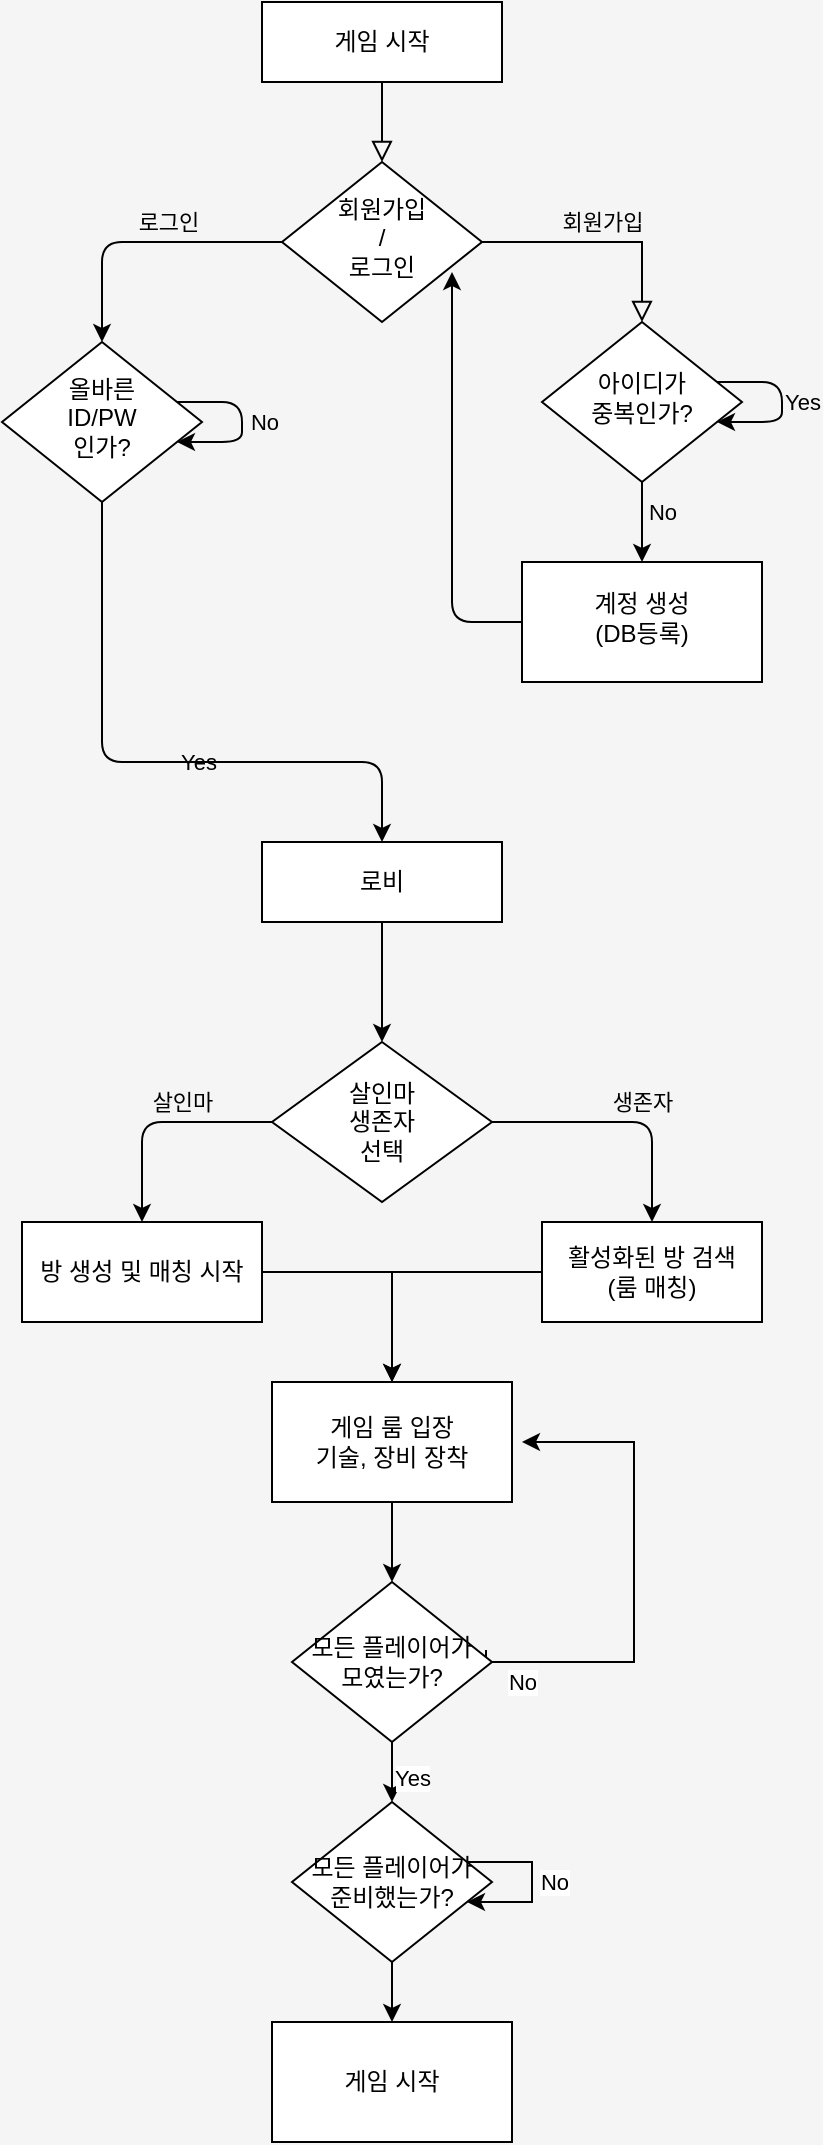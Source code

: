 <mxfile version="24.4.0" type="github">
  <diagram id="C5RBs43oDa-KdzZeNtuy" name="Page-1">
    <mxGraphModel dx="1030" dy="770" grid="1" gridSize="10" guides="1" tooltips="1" connect="1" arrows="1" fold="1" page="1" pageScale="1" pageWidth="827" pageHeight="1169" background="#F5F5F5" math="0" shadow="0">
      <root>
        <mxCell id="WIyWlLk6GJQsqaUBKTNV-0" />
        <mxCell id="WIyWlLk6GJQsqaUBKTNV-1" parent="WIyWlLk6GJQsqaUBKTNV-0" />
        <mxCell id="WIyWlLk6GJQsqaUBKTNV-2" value="" style="rounded=0;html=1;jettySize=auto;orthogonalLoop=1;fontSize=11;endArrow=block;endFill=0;endSize=8;strokeWidth=1;shadow=0;labelBackgroundColor=none;edgeStyle=orthogonalEdgeStyle;fontColor=default;entryX=0.5;entryY=0;entryDx=0;entryDy=0;" parent="WIyWlLk6GJQsqaUBKTNV-1" source="WIyWlLk6GJQsqaUBKTNV-3" target="WIyWlLk6GJQsqaUBKTNV-6" edge="1">
          <mxGeometry relative="1" as="geometry">
            <mxPoint x="220" y="160" as="targetPoint" />
          </mxGeometry>
        </mxCell>
        <mxCell id="WIyWlLk6GJQsqaUBKTNV-3" value="게임 시작" style="rounded=0;whiteSpace=wrap;html=1;fontSize=12;glass=0;strokeWidth=1;shadow=0;labelBackgroundColor=none;" parent="WIyWlLk6GJQsqaUBKTNV-1" vertex="1">
          <mxGeometry x="160" y="80" width="120" height="40" as="geometry" />
        </mxCell>
        <mxCell id="WIyWlLk6GJQsqaUBKTNV-5" value="회원가입" style="edgeStyle=orthogonalEdgeStyle;rounded=0;html=1;jettySize=auto;orthogonalLoop=1;fontSize=11;endArrow=block;endFill=0;endSize=8;strokeWidth=1;shadow=0;labelBackgroundColor=none;fontColor=default;entryX=0.5;entryY=0;entryDx=0;entryDy=0;" parent="WIyWlLk6GJQsqaUBKTNV-1" source="WIyWlLk6GJQsqaUBKTNV-6" target="FNYoQEOrKKPgcS_ufRn_-4" edge="1">
          <mxGeometry y="10" relative="1" as="geometry">
            <mxPoint as="offset" />
            <mxPoint x="354" y="255" as="targetPoint" />
          </mxGeometry>
        </mxCell>
        <mxCell id="FNYoQEOrKKPgcS_ufRn_-2" style="edgeStyle=orthogonalEdgeStyle;orthogonalLoop=1;jettySize=auto;html=1;labelBackgroundColor=none;fontColor=default;" edge="1" parent="WIyWlLk6GJQsqaUBKTNV-1" source="WIyWlLk6GJQsqaUBKTNV-6" target="FNYoQEOrKKPgcS_ufRn_-13">
          <mxGeometry relative="1" as="geometry">
            <mxPoint x="80" y="255" as="targetPoint" />
          </mxGeometry>
        </mxCell>
        <mxCell id="FNYoQEOrKKPgcS_ufRn_-3" value="로그인" style="edgeLabel;html=1;align=center;verticalAlign=middle;resizable=0;points=[];labelBackgroundColor=none;" vertex="1" connectable="0" parent="FNYoQEOrKKPgcS_ufRn_-2">
          <mxGeometry x="-0.186" y="-2" relative="1" as="geometry">
            <mxPoint y="-8" as="offset" />
          </mxGeometry>
        </mxCell>
        <mxCell id="WIyWlLk6GJQsqaUBKTNV-6" value="회원가입&lt;div&gt;/&lt;/div&gt;&lt;div&gt;로그인&lt;/div&gt;" style="rhombus;whiteSpace=wrap;html=1;shadow=0;fontFamily=Helvetica;fontSize=12;align=center;strokeWidth=1;spacing=6;spacingTop=-4;labelBackgroundColor=none;rounded=0;" parent="WIyWlLk6GJQsqaUBKTNV-1" vertex="1">
          <mxGeometry x="170" y="160" width="100" height="80" as="geometry" />
        </mxCell>
        <mxCell id="FNYoQEOrKKPgcS_ufRn_-21" value="" style="edgeStyle=orthogonalEdgeStyle;orthogonalLoop=1;jettySize=auto;html=1;labelBackgroundColor=none;fontColor=default;" edge="1" parent="WIyWlLk6GJQsqaUBKTNV-1" source="WIyWlLk6GJQsqaUBKTNV-12" target="FNYoQEOrKKPgcS_ufRn_-20">
          <mxGeometry relative="1" as="geometry" />
        </mxCell>
        <mxCell id="WIyWlLk6GJQsqaUBKTNV-12" value="로비" style="rounded=0;whiteSpace=wrap;html=1;fontSize=12;glass=0;strokeWidth=1;shadow=0;labelBackgroundColor=none;" parent="WIyWlLk6GJQsqaUBKTNV-1" vertex="1">
          <mxGeometry x="160" y="500" width="120" height="40" as="geometry" />
        </mxCell>
        <mxCell id="FNYoQEOrKKPgcS_ufRn_-8" value="" style="edgeStyle=orthogonalEdgeStyle;orthogonalLoop=1;jettySize=auto;html=1;labelBackgroundColor=none;fontColor=default;" edge="1" parent="WIyWlLk6GJQsqaUBKTNV-1" source="FNYoQEOrKKPgcS_ufRn_-4" target="FNYoQEOrKKPgcS_ufRn_-7">
          <mxGeometry relative="1" as="geometry" />
        </mxCell>
        <mxCell id="FNYoQEOrKKPgcS_ufRn_-11" value="No" style="edgeLabel;html=1;align=center;verticalAlign=middle;resizable=0;points=[];labelBackgroundColor=none;" vertex="1" connectable="0" parent="FNYoQEOrKKPgcS_ufRn_-8">
          <mxGeometry x="-0.25" y="3" relative="1" as="geometry">
            <mxPoint x="7" as="offset" />
          </mxGeometry>
        </mxCell>
        <mxCell id="FNYoQEOrKKPgcS_ufRn_-4" value="아이디가&lt;div&gt;중복인가?&lt;/div&gt;" style="rhombus;whiteSpace=wrap;html=1;shadow=0;fontFamily=Helvetica;fontSize=12;align=center;strokeWidth=1;spacing=6;spacingTop=-4;labelBackgroundColor=none;rounded=0;" vertex="1" parent="WIyWlLk6GJQsqaUBKTNV-1">
          <mxGeometry x="300" y="240" width="100" height="80" as="geometry" />
        </mxCell>
        <mxCell id="FNYoQEOrKKPgcS_ufRn_-5" style="edgeStyle=orthogonalEdgeStyle;orthogonalLoop=1;jettySize=auto;html=1;elbow=horizontal;labelBackgroundColor=none;fontColor=default;" edge="1" parent="WIyWlLk6GJQsqaUBKTNV-1" source="FNYoQEOrKKPgcS_ufRn_-4" target="FNYoQEOrKKPgcS_ufRn_-4">
          <mxGeometry relative="1" as="geometry" />
        </mxCell>
        <mxCell id="FNYoQEOrKKPgcS_ufRn_-6" value="Yes" style="edgeLabel;html=1;align=center;verticalAlign=middle;resizable=0;points=[];labelBackgroundColor=none;" vertex="1" connectable="0" parent="FNYoQEOrKKPgcS_ufRn_-5">
          <mxGeometry x="-0.353" y="2" relative="1" as="geometry">
            <mxPoint x="15" y="12" as="offset" />
          </mxGeometry>
        </mxCell>
        <mxCell id="FNYoQEOrKKPgcS_ufRn_-7" value="계정 생성&lt;div&gt;(DB등록)&lt;/div&gt;" style="whiteSpace=wrap;html=1;shadow=0;strokeWidth=1;spacing=6;spacingTop=-4;labelBackgroundColor=none;rounded=0;" vertex="1" parent="WIyWlLk6GJQsqaUBKTNV-1">
          <mxGeometry x="290" y="360" width="120" height="60" as="geometry" />
        </mxCell>
        <mxCell id="FNYoQEOrKKPgcS_ufRn_-10" style="edgeStyle=orthogonalEdgeStyle;orthogonalLoop=1;jettySize=auto;html=1;entryX=0.85;entryY=0.688;entryDx=0;entryDy=0;entryPerimeter=0;labelBackgroundColor=none;fontColor=default;" edge="1" parent="WIyWlLk6GJQsqaUBKTNV-1" source="FNYoQEOrKKPgcS_ufRn_-7" target="WIyWlLk6GJQsqaUBKTNV-6">
          <mxGeometry relative="1" as="geometry" />
        </mxCell>
        <mxCell id="FNYoQEOrKKPgcS_ufRn_-17" style="edgeStyle=orthogonalEdgeStyle;orthogonalLoop=1;jettySize=auto;html=1;labelBackgroundColor=none;fontColor=default;" edge="1" parent="WIyWlLk6GJQsqaUBKTNV-1" source="FNYoQEOrKKPgcS_ufRn_-13" target="WIyWlLk6GJQsqaUBKTNV-12">
          <mxGeometry relative="1" as="geometry">
            <mxPoint x="80" y="470" as="targetPoint" />
            <Array as="points">
              <mxPoint x="80" y="460" />
            </Array>
          </mxGeometry>
        </mxCell>
        <mxCell id="FNYoQEOrKKPgcS_ufRn_-18" value="Yes" style="edgeLabel;html=1;align=center;verticalAlign=middle;resizable=0;points=[];labelBackgroundColor=none;" vertex="1" connectable="0" parent="FNYoQEOrKKPgcS_ufRn_-17">
          <mxGeometry x="0.352" relative="1" as="geometry">
            <mxPoint x="-32" as="offset" />
          </mxGeometry>
        </mxCell>
        <mxCell id="FNYoQEOrKKPgcS_ufRn_-13" value="올바른&lt;div&gt;ID/PW&lt;/div&gt;&lt;div&gt;인가?&lt;/div&gt;" style="rhombus;whiteSpace=wrap;html=1;shadow=0;fontFamily=Helvetica;fontSize=12;align=center;strokeWidth=1;spacing=6;spacingTop=-4;labelBackgroundColor=none;rounded=0;" vertex="1" parent="WIyWlLk6GJQsqaUBKTNV-1">
          <mxGeometry x="30" y="250" width="100" height="80" as="geometry" />
        </mxCell>
        <mxCell id="FNYoQEOrKKPgcS_ufRn_-14" style="edgeStyle=orthogonalEdgeStyle;orthogonalLoop=1;jettySize=auto;html=1;elbow=vertical;labelBackgroundColor=none;fontColor=default;" edge="1" parent="WIyWlLk6GJQsqaUBKTNV-1" source="FNYoQEOrKKPgcS_ufRn_-13" target="FNYoQEOrKKPgcS_ufRn_-13">
          <mxGeometry relative="1" as="geometry" />
        </mxCell>
        <mxCell id="FNYoQEOrKKPgcS_ufRn_-15" value="No" style="edgeLabel;html=1;align=center;verticalAlign=middle;resizable=0;points=[];labelBackgroundColor=none;" vertex="1" connectable="0" parent="FNYoQEOrKKPgcS_ufRn_-14">
          <mxGeometry x="0.471" y="-1" relative="1" as="geometry">
            <mxPoint x="21" y="-9" as="offset" />
          </mxGeometry>
        </mxCell>
        <mxCell id="FNYoQEOrKKPgcS_ufRn_-24" value="" style="edgeStyle=orthogonalEdgeStyle;orthogonalLoop=1;jettySize=auto;html=1;labelBackgroundColor=none;fontColor=default;" edge="1" parent="WIyWlLk6GJQsqaUBKTNV-1" source="FNYoQEOrKKPgcS_ufRn_-20" target="FNYoQEOrKKPgcS_ufRn_-23">
          <mxGeometry relative="1" as="geometry" />
        </mxCell>
        <mxCell id="FNYoQEOrKKPgcS_ufRn_-27" value="살인마" style="edgeLabel;html=1;align=center;verticalAlign=middle;resizable=0;points=[];labelBackgroundColor=none;" vertex="1" connectable="0" parent="FNYoQEOrKKPgcS_ufRn_-24">
          <mxGeometry x="-0.217" y="-2" relative="1" as="geometry">
            <mxPoint y="-8" as="offset" />
          </mxGeometry>
        </mxCell>
        <mxCell id="FNYoQEOrKKPgcS_ufRn_-26" value="" style="edgeStyle=orthogonalEdgeStyle;orthogonalLoop=1;jettySize=auto;html=1;labelBackgroundColor=none;fontColor=default;" edge="1" parent="WIyWlLk6GJQsqaUBKTNV-1" source="FNYoQEOrKKPgcS_ufRn_-20" target="FNYoQEOrKKPgcS_ufRn_-25">
          <mxGeometry relative="1" as="geometry" />
        </mxCell>
        <mxCell id="FNYoQEOrKKPgcS_ufRn_-28" value="생존자" style="edgeLabel;html=1;align=center;verticalAlign=middle;resizable=0;points=[];labelBackgroundColor=none;" vertex="1" connectable="0" parent="FNYoQEOrKKPgcS_ufRn_-26">
          <mxGeometry x="0.108" y="1" relative="1" as="geometry">
            <mxPoint x="3" y="-9" as="offset" />
          </mxGeometry>
        </mxCell>
        <mxCell id="FNYoQEOrKKPgcS_ufRn_-20" value="살인마&lt;div&gt;생존자&lt;/div&gt;&lt;div&gt;선택&lt;/div&gt;" style="rhombus;whiteSpace=wrap;html=1;rounded=0;glass=0;strokeWidth=1;shadow=0;labelBackgroundColor=none;" vertex="1" parent="WIyWlLk6GJQsqaUBKTNV-1">
          <mxGeometry x="165" y="600" width="110" height="80" as="geometry" />
        </mxCell>
        <mxCell id="FNYoQEOrKKPgcS_ufRn_-42" value="" style="edgeStyle=orthogonalEdgeStyle;rounded=0;orthogonalLoop=1;jettySize=auto;html=1;" edge="1" parent="WIyWlLk6GJQsqaUBKTNV-1" source="FNYoQEOrKKPgcS_ufRn_-23" target="FNYoQEOrKKPgcS_ufRn_-41">
          <mxGeometry relative="1" as="geometry" />
        </mxCell>
        <mxCell id="FNYoQEOrKKPgcS_ufRn_-23" value="방 생성 및 매칭 시작" style="whiteSpace=wrap;html=1;rounded=0;glass=0;strokeWidth=1;shadow=0;labelBackgroundColor=none;" vertex="1" parent="WIyWlLk6GJQsqaUBKTNV-1">
          <mxGeometry x="40" y="690" width="120" height="50" as="geometry" />
        </mxCell>
        <mxCell id="FNYoQEOrKKPgcS_ufRn_-43" style="edgeStyle=orthogonalEdgeStyle;rounded=0;orthogonalLoop=1;jettySize=auto;html=1;" edge="1" parent="WIyWlLk6GJQsqaUBKTNV-1" source="FNYoQEOrKKPgcS_ufRn_-25" target="FNYoQEOrKKPgcS_ufRn_-41">
          <mxGeometry relative="1" as="geometry" />
        </mxCell>
        <mxCell id="FNYoQEOrKKPgcS_ufRn_-25" value="활성화된 방 검색&lt;div&gt;(룸 매칭)&lt;/div&gt;" style="whiteSpace=wrap;html=1;rounded=0;glass=0;strokeWidth=1;shadow=0;labelBackgroundColor=none;" vertex="1" parent="WIyWlLk6GJQsqaUBKTNV-1">
          <mxGeometry x="300" y="690" width="110" height="50" as="geometry" />
        </mxCell>
        <mxCell id="FNYoQEOrKKPgcS_ufRn_-35" value="" style="edgeStyle=orthogonalEdgeStyle;rounded=0;orthogonalLoop=1;jettySize=auto;html=1;" edge="1" parent="WIyWlLk6GJQsqaUBKTNV-1" source="FNYoQEOrKKPgcS_ufRn_-29" target="FNYoQEOrKKPgcS_ufRn_-34">
          <mxGeometry relative="1" as="geometry" />
        </mxCell>
        <mxCell id="FNYoQEOrKKPgcS_ufRn_-38" value="Yes" style="edgeLabel;html=1;align=center;verticalAlign=middle;resizable=0;points=[];" vertex="1" connectable="0" parent="FNYoQEOrKKPgcS_ufRn_-35">
          <mxGeometry x="-0.12" y="5" relative="1" as="geometry">
            <mxPoint x="15" as="offset" />
          </mxGeometry>
        </mxCell>
        <mxCell id="FNYoQEOrKKPgcS_ufRn_-48" style="edgeStyle=orthogonalEdgeStyle;rounded=0;orthogonalLoop=1;jettySize=auto;html=1;exitX=0.97;exitY=0.425;exitDx=0;exitDy=0;exitPerimeter=0;" edge="1" parent="WIyWlLk6GJQsqaUBKTNV-1" source="FNYoQEOrKKPgcS_ufRn_-29">
          <mxGeometry relative="1" as="geometry">
            <mxPoint x="290" y="800" as="targetPoint" />
            <mxPoint x="300" y="920" as="sourcePoint" />
            <Array as="points">
              <mxPoint x="272" y="910" />
              <mxPoint x="346" y="910" />
              <mxPoint x="346" y="800" />
            </Array>
          </mxGeometry>
        </mxCell>
        <mxCell id="FNYoQEOrKKPgcS_ufRn_-49" value="No" style="edgeLabel;html=1;align=center;verticalAlign=middle;resizable=0;points=[];" vertex="1" connectable="0" parent="FNYoQEOrKKPgcS_ufRn_-48">
          <mxGeometry x="-0.081" y="-5" relative="1" as="geometry">
            <mxPoint x="-61" y="43" as="offset" />
          </mxGeometry>
        </mxCell>
        <mxCell id="FNYoQEOrKKPgcS_ufRn_-29" value="모든 플레이어가&lt;div&gt;모였는가?&lt;/div&gt;" style="rhombus;whiteSpace=wrap;html=1;rounded=0;glass=0;strokeWidth=1;shadow=0;labelBackgroundColor=none;" vertex="1" parent="WIyWlLk6GJQsqaUBKTNV-1">
          <mxGeometry x="175" y="870" width="100" height="80" as="geometry" />
        </mxCell>
        <mxCell id="FNYoQEOrKKPgcS_ufRn_-40" value="" style="edgeStyle=orthogonalEdgeStyle;rounded=0;orthogonalLoop=1;jettySize=auto;html=1;" edge="1" parent="WIyWlLk6GJQsqaUBKTNV-1" source="FNYoQEOrKKPgcS_ufRn_-34" target="FNYoQEOrKKPgcS_ufRn_-39">
          <mxGeometry relative="1" as="geometry" />
        </mxCell>
        <mxCell id="FNYoQEOrKKPgcS_ufRn_-34" value="모든 플레이어가&lt;div&gt;준비했는가?&lt;/div&gt;" style="rhombus;whiteSpace=wrap;html=1;rounded=0;glass=0;strokeWidth=1;shadow=0;labelBackgroundColor=none;" vertex="1" parent="WIyWlLk6GJQsqaUBKTNV-1">
          <mxGeometry x="175" y="980" width="100" height="80" as="geometry" />
        </mxCell>
        <mxCell id="FNYoQEOrKKPgcS_ufRn_-36" style="edgeStyle=orthogonalEdgeStyle;rounded=0;orthogonalLoop=1;jettySize=auto;html=1;" edge="1" parent="WIyWlLk6GJQsqaUBKTNV-1" source="FNYoQEOrKKPgcS_ufRn_-34" target="FNYoQEOrKKPgcS_ufRn_-34">
          <mxGeometry relative="1" as="geometry" />
        </mxCell>
        <mxCell id="FNYoQEOrKKPgcS_ufRn_-37" value="No" style="edgeLabel;html=1;align=center;verticalAlign=middle;resizable=0;points=[];" vertex="1" connectable="0" parent="FNYoQEOrKKPgcS_ufRn_-36">
          <mxGeometry x="0.235" y="2" relative="1" as="geometry">
            <mxPoint x="11" y="-12" as="offset" />
          </mxGeometry>
        </mxCell>
        <mxCell id="FNYoQEOrKKPgcS_ufRn_-39" value="게임 시작" style="rounded=0;whiteSpace=wrap;html=1;glass=0;strokeWidth=1;shadow=0;labelBackgroundColor=none;" vertex="1" parent="WIyWlLk6GJQsqaUBKTNV-1">
          <mxGeometry x="165" y="1090" width="120" height="60" as="geometry" />
        </mxCell>
        <mxCell id="FNYoQEOrKKPgcS_ufRn_-44" style="edgeStyle=orthogonalEdgeStyle;rounded=0;orthogonalLoop=1;jettySize=auto;html=1;" edge="1" parent="WIyWlLk6GJQsqaUBKTNV-1" source="FNYoQEOrKKPgcS_ufRn_-41" target="FNYoQEOrKKPgcS_ufRn_-29">
          <mxGeometry relative="1" as="geometry" />
        </mxCell>
        <mxCell id="FNYoQEOrKKPgcS_ufRn_-41" value="게임 룸 입장&lt;div&gt;기술, 장비 장착&lt;/div&gt;" style="whiteSpace=wrap;html=1;rounded=0;glass=0;strokeWidth=1;shadow=0;labelBackgroundColor=none;" vertex="1" parent="WIyWlLk6GJQsqaUBKTNV-1">
          <mxGeometry x="165" y="770" width="120" height="60" as="geometry" />
        </mxCell>
      </root>
    </mxGraphModel>
  </diagram>
</mxfile>
